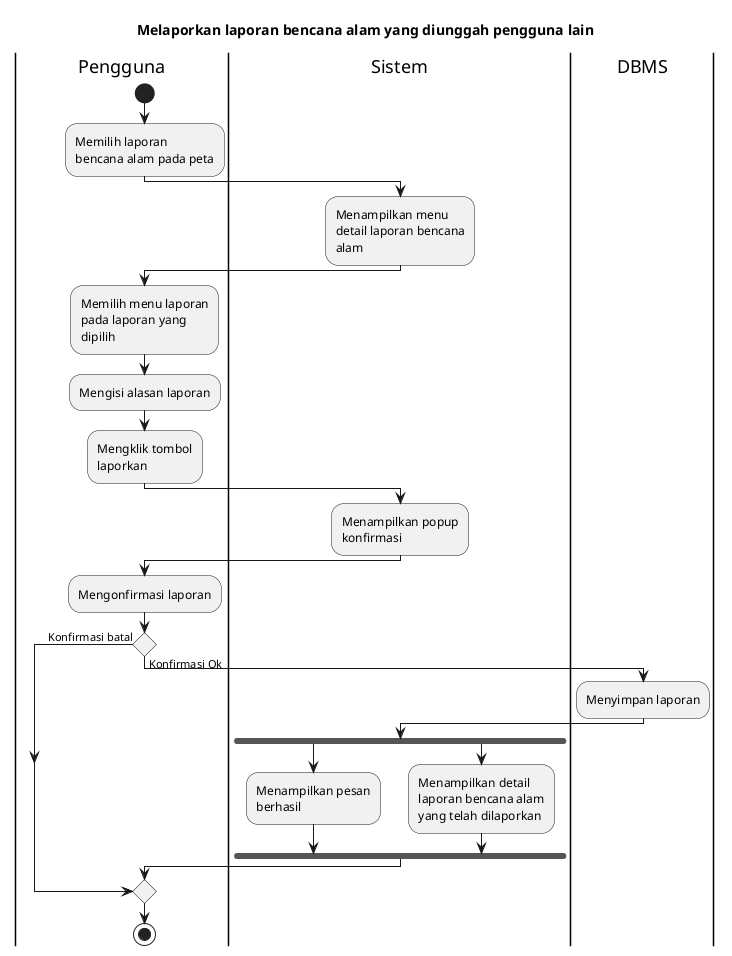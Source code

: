 @startuml UC-MAP-021 - Melaporkan laporan bencana alam yang diunggah pengguna lain
skinparam wrapWidth 140

title Melaporkan laporan bencana alam yang diunggah pengguna lain

|Pengguna|
start
:Memilih laporan bencana alam pada peta;

|Sistem|
:Menampilkan menu detail laporan bencana alam;

|Pengguna|
:Memilih menu laporan pada laporan yang dipilih;
:Mengisi alasan laporan;
:Mengklik tombol laporkan;

|Sistem|
:Menampilkan popup konfirmasi;

|Pengguna|
:Mengonfirmasi laporan;

if () then (Konfirmasi batal)
else (Konfirmasi Ok)
  |DBMS|
  :Menyimpan laporan;
  
  |Sistem|
  fork
    :Menampilkan pesan berhasil;
  fork again
    :Menampilkan detail laporan bencana alam yang telah dilaporkan;
  endfork
endif

|Pengguna|
stop

@enduml